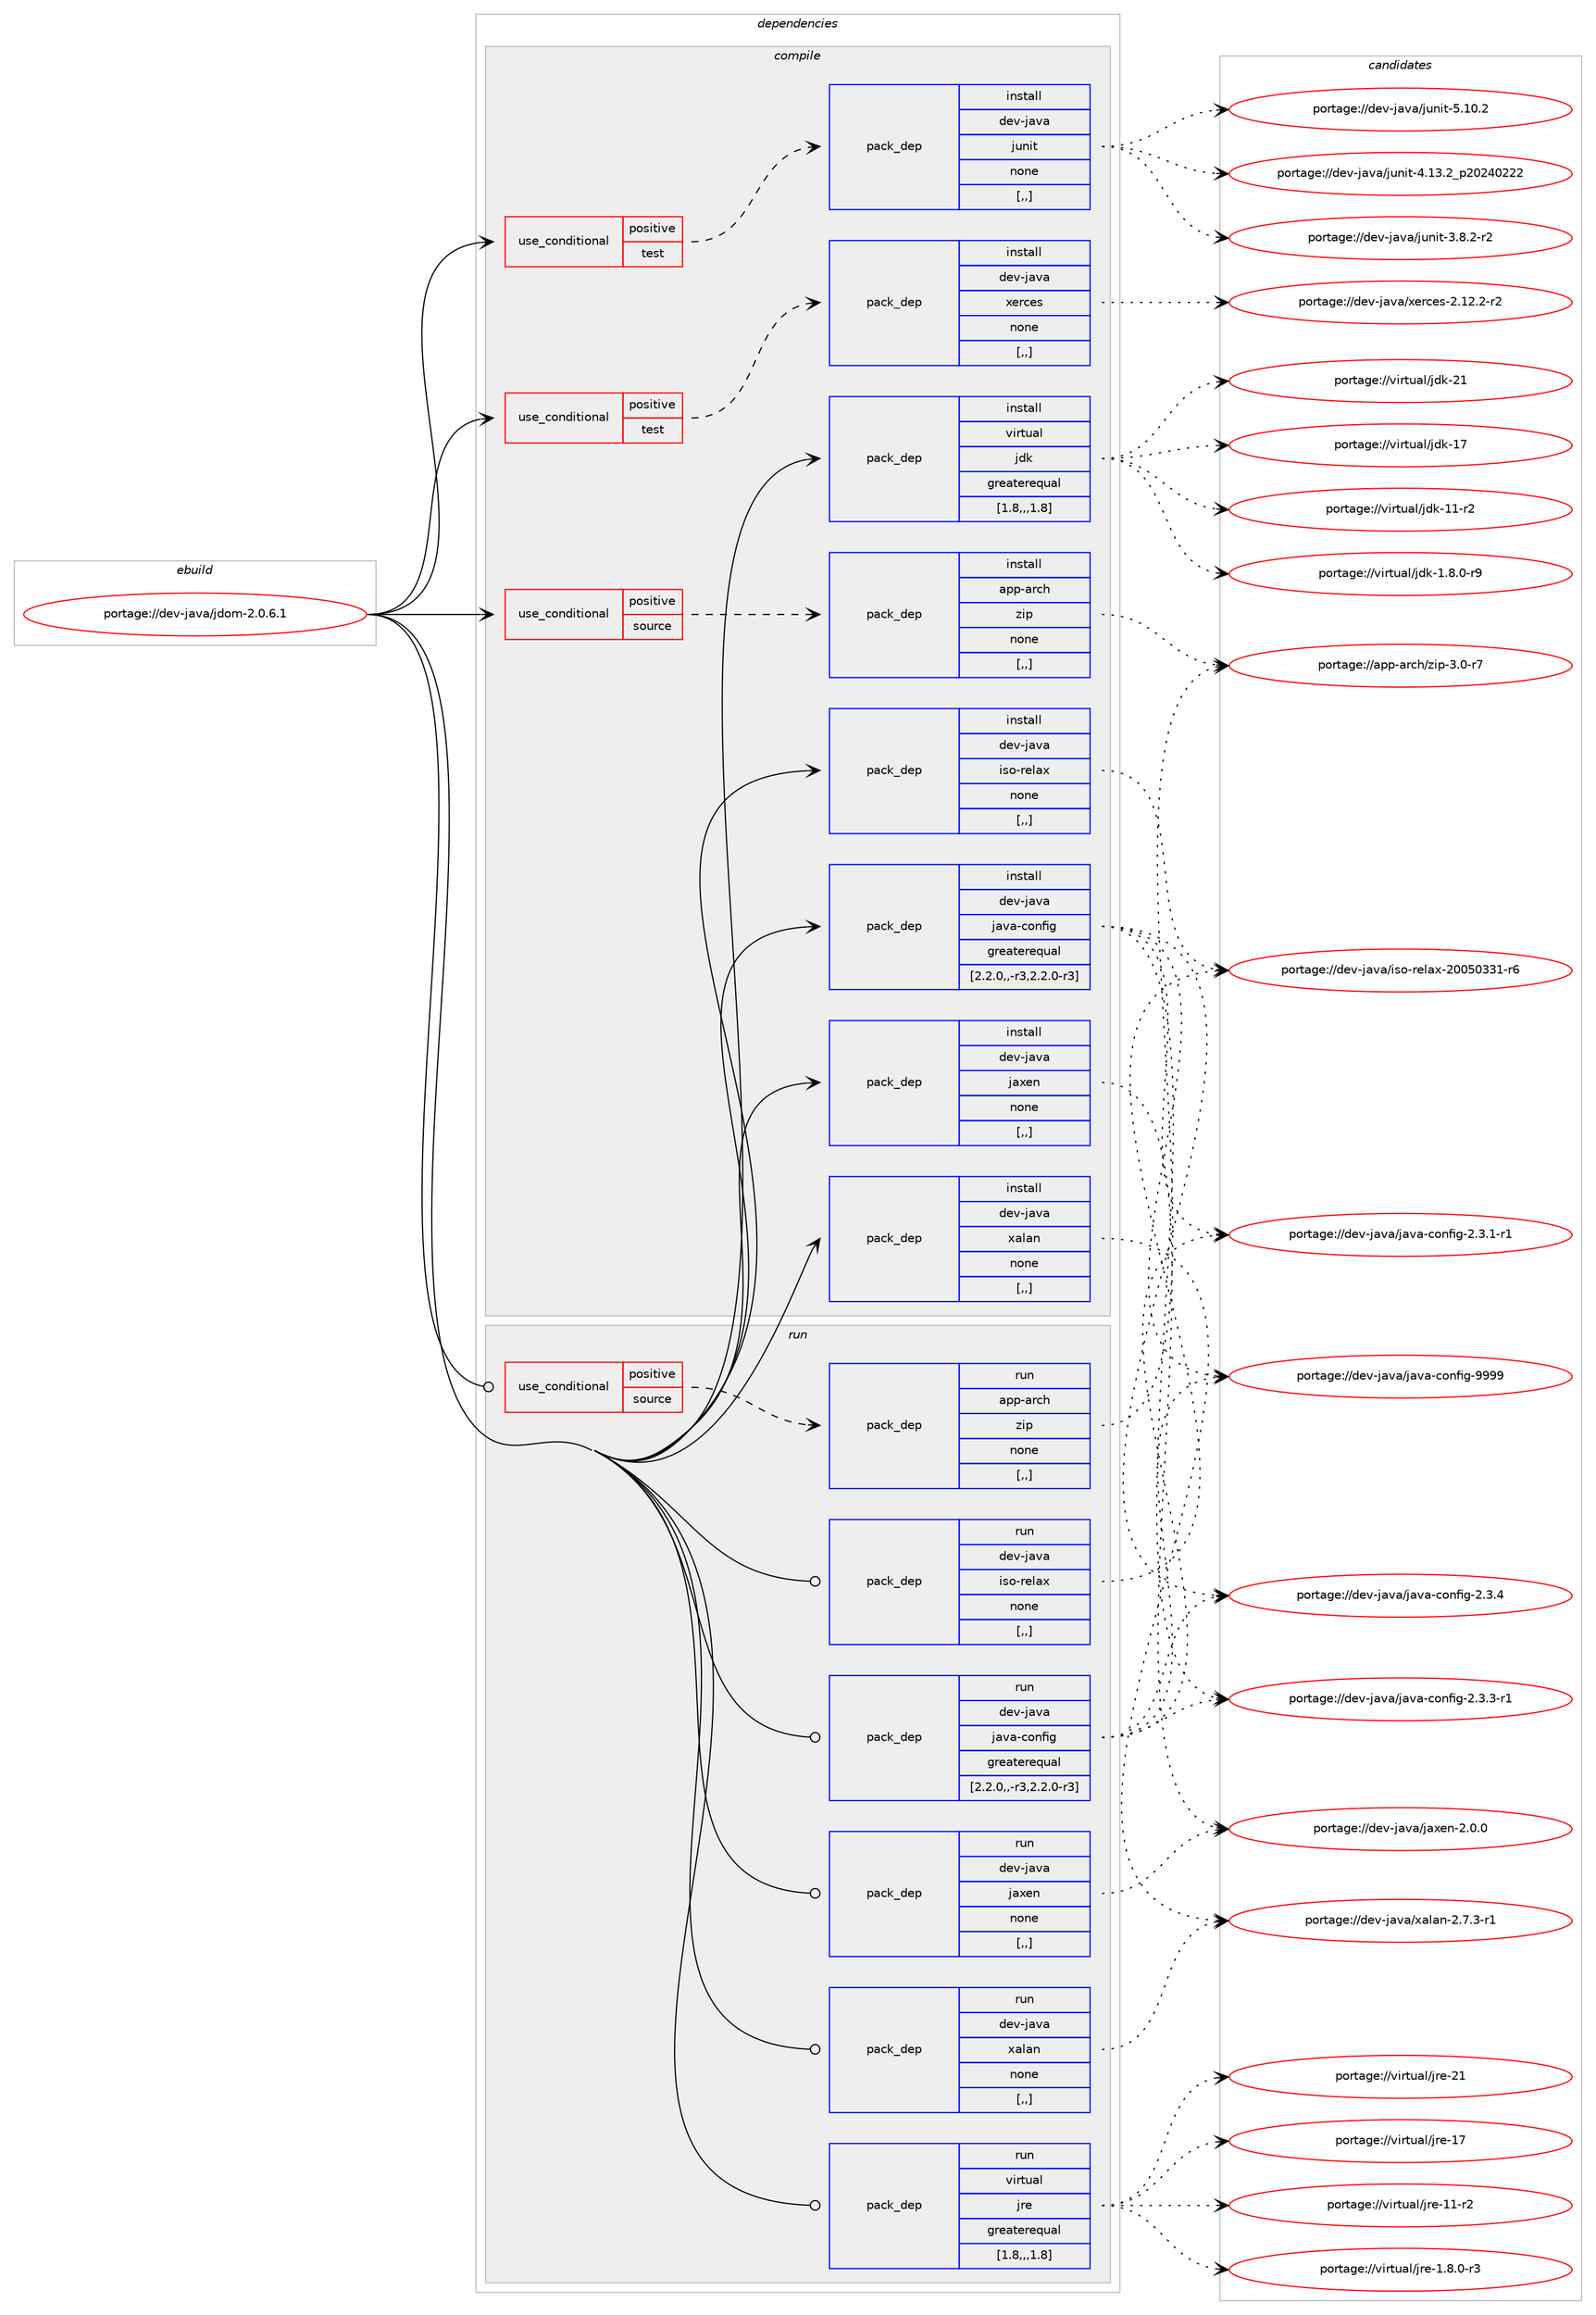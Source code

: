 digraph prolog {

# *************
# Graph options
# *************

newrank=true;
concentrate=true;
compound=true;
graph [rankdir=LR,fontname=Helvetica,fontsize=10,ranksep=1.5];#, ranksep=2.5, nodesep=0.2];
edge  [arrowhead=vee];
node  [fontname=Helvetica,fontsize=10];

# **********
# The ebuild
# **********

subgraph cluster_leftcol {
color=gray;
label=<<i>ebuild</i>>;
id [label="portage://dev-java/jdom-2.0.6.1", color=red, width=4, href="../dev-java/jdom-2.0.6.1.svg"];
}

# ****************
# The dependencies
# ****************

subgraph cluster_midcol {
color=gray;
label=<<i>dependencies</i>>;
subgraph cluster_compile {
fillcolor="#eeeeee";
style=filled;
label=<<i>compile</i>>;
subgraph cond22086 {
dependency95009 [label=<<TABLE BORDER="0" CELLBORDER="1" CELLSPACING="0" CELLPADDING="4"><TR><TD ROWSPAN="3" CELLPADDING="10">use_conditional</TD></TR><TR><TD>positive</TD></TR><TR><TD>source</TD></TR></TABLE>>, shape=none, color=red];
subgraph pack71866 {
dependency95010 [label=<<TABLE BORDER="0" CELLBORDER="1" CELLSPACING="0" CELLPADDING="4" WIDTH="220"><TR><TD ROWSPAN="6" CELLPADDING="30">pack_dep</TD></TR><TR><TD WIDTH="110">install</TD></TR><TR><TD>app-arch</TD></TR><TR><TD>zip</TD></TR><TR><TD>none</TD></TR><TR><TD>[,,]</TD></TR></TABLE>>, shape=none, color=blue];
}
dependency95009:e -> dependency95010:w [weight=20,style="dashed",arrowhead="vee"];
}
id:e -> dependency95009:w [weight=20,style="solid",arrowhead="vee"];
subgraph cond22087 {
dependency95011 [label=<<TABLE BORDER="0" CELLBORDER="1" CELLSPACING="0" CELLPADDING="4"><TR><TD ROWSPAN="3" CELLPADDING="10">use_conditional</TD></TR><TR><TD>positive</TD></TR><TR><TD>test</TD></TR></TABLE>>, shape=none, color=red];
subgraph pack71867 {
dependency95012 [label=<<TABLE BORDER="0" CELLBORDER="1" CELLSPACING="0" CELLPADDING="4" WIDTH="220"><TR><TD ROWSPAN="6" CELLPADDING="30">pack_dep</TD></TR><TR><TD WIDTH="110">install</TD></TR><TR><TD>dev-java</TD></TR><TR><TD>junit</TD></TR><TR><TD>none</TD></TR><TR><TD>[,,]</TD></TR></TABLE>>, shape=none, color=blue];
}
dependency95011:e -> dependency95012:w [weight=20,style="dashed",arrowhead="vee"];
}
id:e -> dependency95011:w [weight=20,style="solid",arrowhead="vee"];
subgraph cond22088 {
dependency95013 [label=<<TABLE BORDER="0" CELLBORDER="1" CELLSPACING="0" CELLPADDING="4"><TR><TD ROWSPAN="3" CELLPADDING="10">use_conditional</TD></TR><TR><TD>positive</TD></TR><TR><TD>test</TD></TR></TABLE>>, shape=none, color=red];
subgraph pack71868 {
dependency95014 [label=<<TABLE BORDER="0" CELLBORDER="1" CELLSPACING="0" CELLPADDING="4" WIDTH="220"><TR><TD ROWSPAN="6" CELLPADDING="30">pack_dep</TD></TR><TR><TD WIDTH="110">install</TD></TR><TR><TD>dev-java</TD></TR><TR><TD>xerces</TD></TR><TR><TD>none</TD></TR><TR><TD>[,,]</TD></TR></TABLE>>, shape=none, color=blue];
}
dependency95013:e -> dependency95014:w [weight=20,style="dashed",arrowhead="vee"];
}
id:e -> dependency95013:w [weight=20,style="solid",arrowhead="vee"];
subgraph pack71869 {
dependency95015 [label=<<TABLE BORDER="0" CELLBORDER="1" CELLSPACING="0" CELLPADDING="4" WIDTH="220"><TR><TD ROWSPAN="6" CELLPADDING="30">pack_dep</TD></TR><TR><TD WIDTH="110">install</TD></TR><TR><TD>dev-java</TD></TR><TR><TD>iso-relax</TD></TR><TR><TD>none</TD></TR><TR><TD>[,,]</TD></TR></TABLE>>, shape=none, color=blue];
}
id:e -> dependency95015:w [weight=20,style="solid",arrowhead="vee"];
subgraph pack71870 {
dependency95016 [label=<<TABLE BORDER="0" CELLBORDER="1" CELLSPACING="0" CELLPADDING="4" WIDTH="220"><TR><TD ROWSPAN="6" CELLPADDING="30">pack_dep</TD></TR><TR><TD WIDTH="110">install</TD></TR><TR><TD>dev-java</TD></TR><TR><TD>java-config</TD></TR><TR><TD>greaterequal</TD></TR><TR><TD>[2.2.0,,-r3,2.2.0-r3]</TD></TR></TABLE>>, shape=none, color=blue];
}
id:e -> dependency95016:w [weight=20,style="solid",arrowhead="vee"];
subgraph pack71871 {
dependency95017 [label=<<TABLE BORDER="0" CELLBORDER="1" CELLSPACING="0" CELLPADDING="4" WIDTH="220"><TR><TD ROWSPAN="6" CELLPADDING="30">pack_dep</TD></TR><TR><TD WIDTH="110">install</TD></TR><TR><TD>dev-java</TD></TR><TR><TD>jaxen</TD></TR><TR><TD>none</TD></TR><TR><TD>[,,]</TD></TR></TABLE>>, shape=none, color=blue];
}
id:e -> dependency95017:w [weight=20,style="solid",arrowhead="vee"];
subgraph pack71872 {
dependency95018 [label=<<TABLE BORDER="0" CELLBORDER="1" CELLSPACING="0" CELLPADDING="4" WIDTH="220"><TR><TD ROWSPAN="6" CELLPADDING="30">pack_dep</TD></TR><TR><TD WIDTH="110">install</TD></TR><TR><TD>dev-java</TD></TR><TR><TD>xalan</TD></TR><TR><TD>none</TD></TR><TR><TD>[,,]</TD></TR></TABLE>>, shape=none, color=blue];
}
id:e -> dependency95018:w [weight=20,style="solid",arrowhead="vee"];
subgraph pack71873 {
dependency95019 [label=<<TABLE BORDER="0" CELLBORDER="1" CELLSPACING="0" CELLPADDING="4" WIDTH="220"><TR><TD ROWSPAN="6" CELLPADDING="30">pack_dep</TD></TR><TR><TD WIDTH="110">install</TD></TR><TR><TD>virtual</TD></TR><TR><TD>jdk</TD></TR><TR><TD>greaterequal</TD></TR><TR><TD>[1.8,,,1.8]</TD></TR></TABLE>>, shape=none, color=blue];
}
id:e -> dependency95019:w [weight=20,style="solid",arrowhead="vee"];
}
subgraph cluster_compileandrun {
fillcolor="#eeeeee";
style=filled;
label=<<i>compile and run</i>>;
}
subgraph cluster_run {
fillcolor="#eeeeee";
style=filled;
label=<<i>run</i>>;
subgraph cond22089 {
dependency95020 [label=<<TABLE BORDER="0" CELLBORDER="1" CELLSPACING="0" CELLPADDING="4"><TR><TD ROWSPAN="3" CELLPADDING="10">use_conditional</TD></TR><TR><TD>positive</TD></TR><TR><TD>source</TD></TR></TABLE>>, shape=none, color=red];
subgraph pack71874 {
dependency95021 [label=<<TABLE BORDER="0" CELLBORDER="1" CELLSPACING="0" CELLPADDING="4" WIDTH="220"><TR><TD ROWSPAN="6" CELLPADDING="30">pack_dep</TD></TR><TR><TD WIDTH="110">run</TD></TR><TR><TD>app-arch</TD></TR><TR><TD>zip</TD></TR><TR><TD>none</TD></TR><TR><TD>[,,]</TD></TR></TABLE>>, shape=none, color=blue];
}
dependency95020:e -> dependency95021:w [weight=20,style="dashed",arrowhead="vee"];
}
id:e -> dependency95020:w [weight=20,style="solid",arrowhead="odot"];
subgraph pack71875 {
dependency95022 [label=<<TABLE BORDER="0" CELLBORDER="1" CELLSPACING="0" CELLPADDING="4" WIDTH="220"><TR><TD ROWSPAN="6" CELLPADDING="30">pack_dep</TD></TR><TR><TD WIDTH="110">run</TD></TR><TR><TD>dev-java</TD></TR><TR><TD>iso-relax</TD></TR><TR><TD>none</TD></TR><TR><TD>[,,]</TD></TR></TABLE>>, shape=none, color=blue];
}
id:e -> dependency95022:w [weight=20,style="solid",arrowhead="odot"];
subgraph pack71876 {
dependency95023 [label=<<TABLE BORDER="0" CELLBORDER="1" CELLSPACING="0" CELLPADDING="4" WIDTH="220"><TR><TD ROWSPAN="6" CELLPADDING="30">pack_dep</TD></TR><TR><TD WIDTH="110">run</TD></TR><TR><TD>dev-java</TD></TR><TR><TD>java-config</TD></TR><TR><TD>greaterequal</TD></TR><TR><TD>[2.2.0,,-r3,2.2.0-r3]</TD></TR></TABLE>>, shape=none, color=blue];
}
id:e -> dependency95023:w [weight=20,style="solid",arrowhead="odot"];
subgraph pack71877 {
dependency95024 [label=<<TABLE BORDER="0" CELLBORDER="1" CELLSPACING="0" CELLPADDING="4" WIDTH="220"><TR><TD ROWSPAN="6" CELLPADDING="30">pack_dep</TD></TR><TR><TD WIDTH="110">run</TD></TR><TR><TD>dev-java</TD></TR><TR><TD>jaxen</TD></TR><TR><TD>none</TD></TR><TR><TD>[,,]</TD></TR></TABLE>>, shape=none, color=blue];
}
id:e -> dependency95024:w [weight=20,style="solid",arrowhead="odot"];
subgraph pack71878 {
dependency95025 [label=<<TABLE BORDER="0" CELLBORDER="1" CELLSPACING="0" CELLPADDING="4" WIDTH="220"><TR><TD ROWSPAN="6" CELLPADDING="30">pack_dep</TD></TR><TR><TD WIDTH="110">run</TD></TR><TR><TD>dev-java</TD></TR><TR><TD>xalan</TD></TR><TR><TD>none</TD></TR><TR><TD>[,,]</TD></TR></TABLE>>, shape=none, color=blue];
}
id:e -> dependency95025:w [weight=20,style="solid",arrowhead="odot"];
subgraph pack71879 {
dependency95026 [label=<<TABLE BORDER="0" CELLBORDER="1" CELLSPACING="0" CELLPADDING="4" WIDTH="220"><TR><TD ROWSPAN="6" CELLPADDING="30">pack_dep</TD></TR><TR><TD WIDTH="110">run</TD></TR><TR><TD>virtual</TD></TR><TR><TD>jre</TD></TR><TR><TD>greaterequal</TD></TR><TR><TD>[1.8,,,1.8]</TD></TR></TABLE>>, shape=none, color=blue];
}
id:e -> dependency95026:w [weight=20,style="solid",arrowhead="odot"];
}
}

# **************
# The candidates
# **************

subgraph cluster_choices {
rank=same;
color=gray;
label=<<i>candidates</i>>;

subgraph choice71866 {
color=black;
nodesep=1;
choice9711211245971149910447122105112455146484511455 [label="portage://app-arch/zip-3.0-r7", color=red, width=4,href="../app-arch/zip-3.0-r7.svg"];
dependency95010:e -> choice9711211245971149910447122105112455146484511455:w [style=dotted,weight="100"];
}
subgraph choice71867 {
color=black;
nodesep=1;
choice1001011184510697118974710611711010511645534649484650 [label="portage://dev-java/junit-5.10.2", color=red, width=4,href="../dev-java/junit-5.10.2.svg"];
choice1001011184510697118974710611711010511645524649514650951125048505248505050 [label="portage://dev-java/junit-4.13.2_p20240222", color=red, width=4,href="../dev-java/junit-4.13.2_p20240222.svg"];
choice100101118451069711897471061171101051164551465646504511450 [label="portage://dev-java/junit-3.8.2-r2", color=red, width=4,href="../dev-java/junit-3.8.2-r2.svg"];
dependency95012:e -> choice1001011184510697118974710611711010511645534649484650:w [style=dotted,weight="100"];
dependency95012:e -> choice1001011184510697118974710611711010511645524649514650951125048505248505050:w [style=dotted,weight="100"];
dependency95012:e -> choice100101118451069711897471061171101051164551465646504511450:w [style=dotted,weight="100"];
}
subgraph choice71868 {
color=black;
nodesep=1;
choice1001011184510697118974712010111499101115455046495046504511450 [label="portage://dev-java/xerces-2.12.2-r2", color=red, width=4,href="../dev-java/xerces-2.12.2-r2.svg"];
dependency95014:e -> choice1001011184510697118974712010111499101115455046495046504511450:w [style=dotted,weight="100"];
}
subgraph choice71869 {
color=black;
nodesep=1;
choice1001011184510697118974710511511145114101108971204550484853485151494511454 [label="portage://dev-java/iso-relax-20050331-r6", color=red, width=4,href="../dev-java/iso-relax-20050331-r6.svg"];
dependency95015:e -> choice1001011184510697118974710511511145114101108971204550484853485151494511454:w [style=dotted,weight="100"];
}
subgraph choice71870 {
color=black;
nodesep=1;
choice10010111845106971189747106971189745991111101021051034557575757 [label="portage://dev-java/java-config-9999", color=red, width=4,href="../dev-java/java-config-9999.svg"];
choice1001011184510697118974710697118974599111110102105103455046514652 [label="portage://dev-java/java-config-2.3.4", color=red, width=4,href="../dev-java/java-config-2.3.4.svg"];
choice10010111845106971189747106971189745991111101021051034550465146514511449 [label="portage://dev-java/java-config-2.3.3-r1", color=red, width=4,href="../dev-java/java-config-2.3.3-r1.svg"];
choice10010111845106971189747106971189745991111101021051034550465146494511449 [label="portage://dev-java/java-config-2.3.1-r1", color=red, width=4,href="../dev-java/java-config-2.3.1-r1.svg"];
dependency95016:e -> choice10010111845106971189747106971189745991111101021051034557575757:w [style=dotted,weight="100"];
dependency95016:e -> choice1001011184510697118974710697118974599111110102105103455046514652:w [style=dotted,weight="100"];
dependency95016:e -> choice10010111845106971189747106971189745991111101021051034550465146514511449:w [style=dotted,weight="100"];
dependency95016:e -> choice10010111845106971189747106971189745991111101021051034550465146494511449:w [style=dotted,weight="100"];
}
subgraph choice71871 {
color=black;
nodesep=1;
choice1001011184510697118974710697120101110455046484648 [label="portage://dev-java/jaxen-2.0.0", color=red, width=4,href="../dev-java/jaxen-2.0.0.svg"];
dependency95017:e -> choice1001011184510697118974710697120101110455046484648:w [style=dotted,weight="100"];
}
subgraph choice71872 {
color=black;
nodesep=1;
choice1001011184510697118974712097108971104550465546514511449 [label="portage://dev-java/xalan-2.7.3-r1", color=red, width=4,href="../dev-java/xalan-2.7.3-r1.svg"];
dependency95018:e -> choice1001011184510697118974712097108971104550465546514511449:w [style=dotted,weight="100"];
}
subgraph choice71873 {
color=black;
nodesep=1;
choice1181051141161179710847106100107455049 [label="portage://virtual/jdk-21", color=red, width=4,href="../virtual/jdk-21.svg"];
choice1181051141161179710847106100107454955 [label="portage://virtual/jdk-17", color=red, width=4,href="../virtual/jdk-17.svg"];
choice11810511411611797108471061001074549494511450 [label="portage://virtual/jdk-11-r2", color=red, width=4,href="../virtual/jdk-11-r2.svg"];
choice11810511411611797108471061001074549465646484511457 [label="portage://virtual/jdk-1.8.0-r9", color=red, width=4,href="../virtual/jdk-1.8.0-r9.svg"];
dependency95019:e -> choice1181051141161179710847106100107455049:w [style=dotted,weight="100"];
dependency95019:e -> choice1181051141161179710847106100107454955:w [style=dotted,weight="100"];
dependency95019:e -> choice11810511411611797108471061001074549494511450:w [style=dotted,weight="100"];
dependency95019:e -> choice11810511411611797108471061001074549465646484511457:w [style=dotted,weight="100"];
}
subgraph choice71874 {
color=black;
nodesep=1;
choice9711211245971149910447122105112455146484511455 [label="portage://app-arch/zip-3.0-r7", color=red, width=4,href="../app-arch/zip-3.0-r7.svg"];
dependency95021:e -> choice9711211245971149910447122105112455146484511455:w [style=dotted,weight="100"];
}
subgraph choice71875 {
color=black;
nodesep=1;
choice1001011184510697118974710511511145114101108971204550484853485151494511454 [label="portage://dev-java/iso-relax-20050331-r6", color=red, width=4,href="../dev-java/iso-relax-20050331-r6.svg"];
dependency95022:e -> choice1001011184510697118974710511511145114101108971204550484853485151494511454:w [style=dotted,weight="100"];
}
subgraph choice71876 {
color=black;
nodesep=1;
choice10010111845106971189747106971189745991111101021051034557575757 [label="portage://dev-java/java-config-9999", color=red, width=4,href="../dev-java/java-config-9999.svg"];
choice1001011184510697118974710697118974599111110102105103455046514652 [label="portage://dev-java/java-config-2.3.4", color=red, width=4,href="../dev-java/java-config-2.3.4.svg"];
choice10010111845106971189747106971189745991111101021051034550465146514511449 [label="portage://dev-java/java-config-2.3.3-r1", color=red, width=4,href="../dev-java/java-config-2.3.3-r1.svg"];
choice10010111845106971189747106971189745991111101021051034550465146494511449 [label="portage://dev-java/java-config-2.3.1-r1", color=red, width=4,href="../dev-java/java-config-2.3.1-r1.svg"];
dependency95023:e -> choice10010111845106971189747106971189745991111101021051034557575757:w [style=dotted,weight="100"];
dependency95023:e -> choice1001011184510697118974710697118974599111110102105103455046514652:w [style=dotted,weight="100"];
dependency95023:e -> choice10010111845106971189747106971189745991111101021051034550465146514511449:w [style=dotted,weight="100"];
dependency95023:e -> choice10010111845106971189747106971189745991111101021051034550465146494511449:w [style=dotted,weight="100"];
}
subgraph choice71877 {
color=black;
nodesep=1;
choice1001011184510697118974710697120101110455046484648 [label="portage://dev-java/jaxen-2.0.0", color=red, width=4,href="../dev-java/jaxen-2.0.0.svg"];
dependency95024:e -> choice1001011184510697118974710697120101110455046484648:w [style=dotted,weight="100"];
}
subgraph choice71878 {
color=black;
nodesep=1;
choice1001011184510697118974712097108971104550465546514511449 [label="portage://dev-java/xalan-2.7.3-r1", color=red, width=4,href="../dev-java/xalan-2.7.3-r1.svg"];
dependency95025:e -> choice1001011184510697118974712097108971104550465546514511449:w [style=dotted,weight="100"];
}
subgraph choice71879 {
color=black;
nodesep=1;
choice1181051141161179710847106114101455049 [label="portage://virtual/jre-21", color=red, width=4,href="../virtual/jre-21.svg"];
choice1181051141161179710847106114101454955 [label="portage://virtual/jre-17", color=red, width=4,href="../virtual/jre-17.svg"];
choice11810511411611797108471061141014549494511450 [label="portage://virtual/jre-11-r2", color=red, width=4,href="../virtual/jre-11-r2.svg"];
choice11810511411611797108471061141014549465646484511451 [label="portage://virtual/jre-1.8.0-r3", color=red, width=4,href="../virtual/jre-1.8.0-r3.svg"];
dependency95026:e -> choice1181051141161179710847106114101455049:w [style=dotted,weight="100"];
dependency95026:e -> choice1181051141161179710847106114101454955:w [style=dotted,weight="100"];
dependency95026:e -> choice11810511411611797108471061141014549494511450:w [style=dotted,weight="100"];
dependency95026:e -> choice11810511411611797108471061141014549465646484511451:w [style=dotted,weight="100"];
}
}

}
